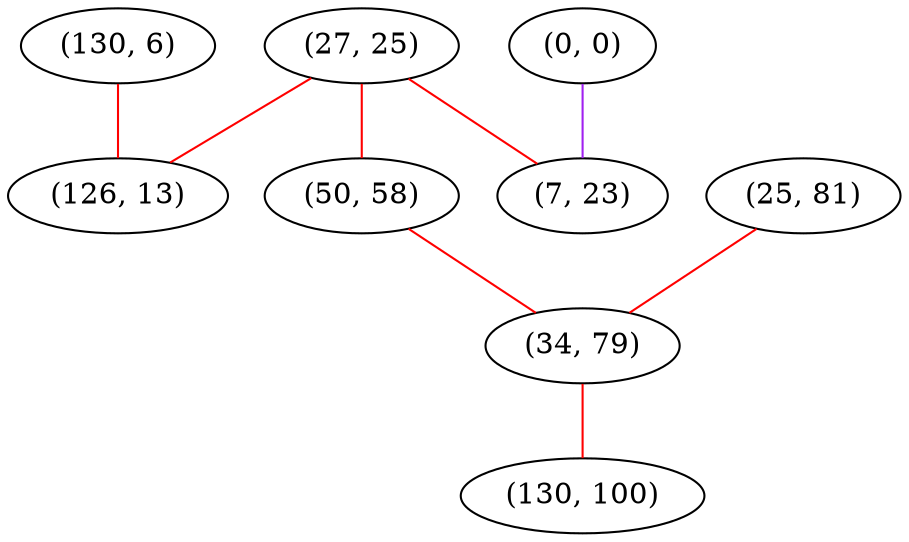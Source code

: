 graph "" {
"(130, 6)";
"(25, 81)";
"(27, 25)";
"(50, 58)";
"(0, 0)";
"(34, 79)";
"(130, 100)";
"(7, 23)";
"(126, 13)";
"(130, 6)" -- "(126, 13)"  [color=red, key=0, weight=1];
"(25, 81)" -- "(34, 79)"  [color=red, key=0, weight=1];
"(27, 25)" -- "(7, 23)"  [color=red, key=0, weight=1];
"(27, 25)" -- "(126, 13)"  [color=red, key=0, weight=1];
"(27, 25)" -- "(50, 58)"  [color=red, key=0, weight=1];
"(50, 58)" -- "(34, 79)"  [color=red, key=0, weight=1];
"(0, 0)" -- "(7, 23)"  [color=purple, key=0, weight=4];
"(34, 79)" -- "(130, 100)"  [color=red, key=0, weight=1];
}
